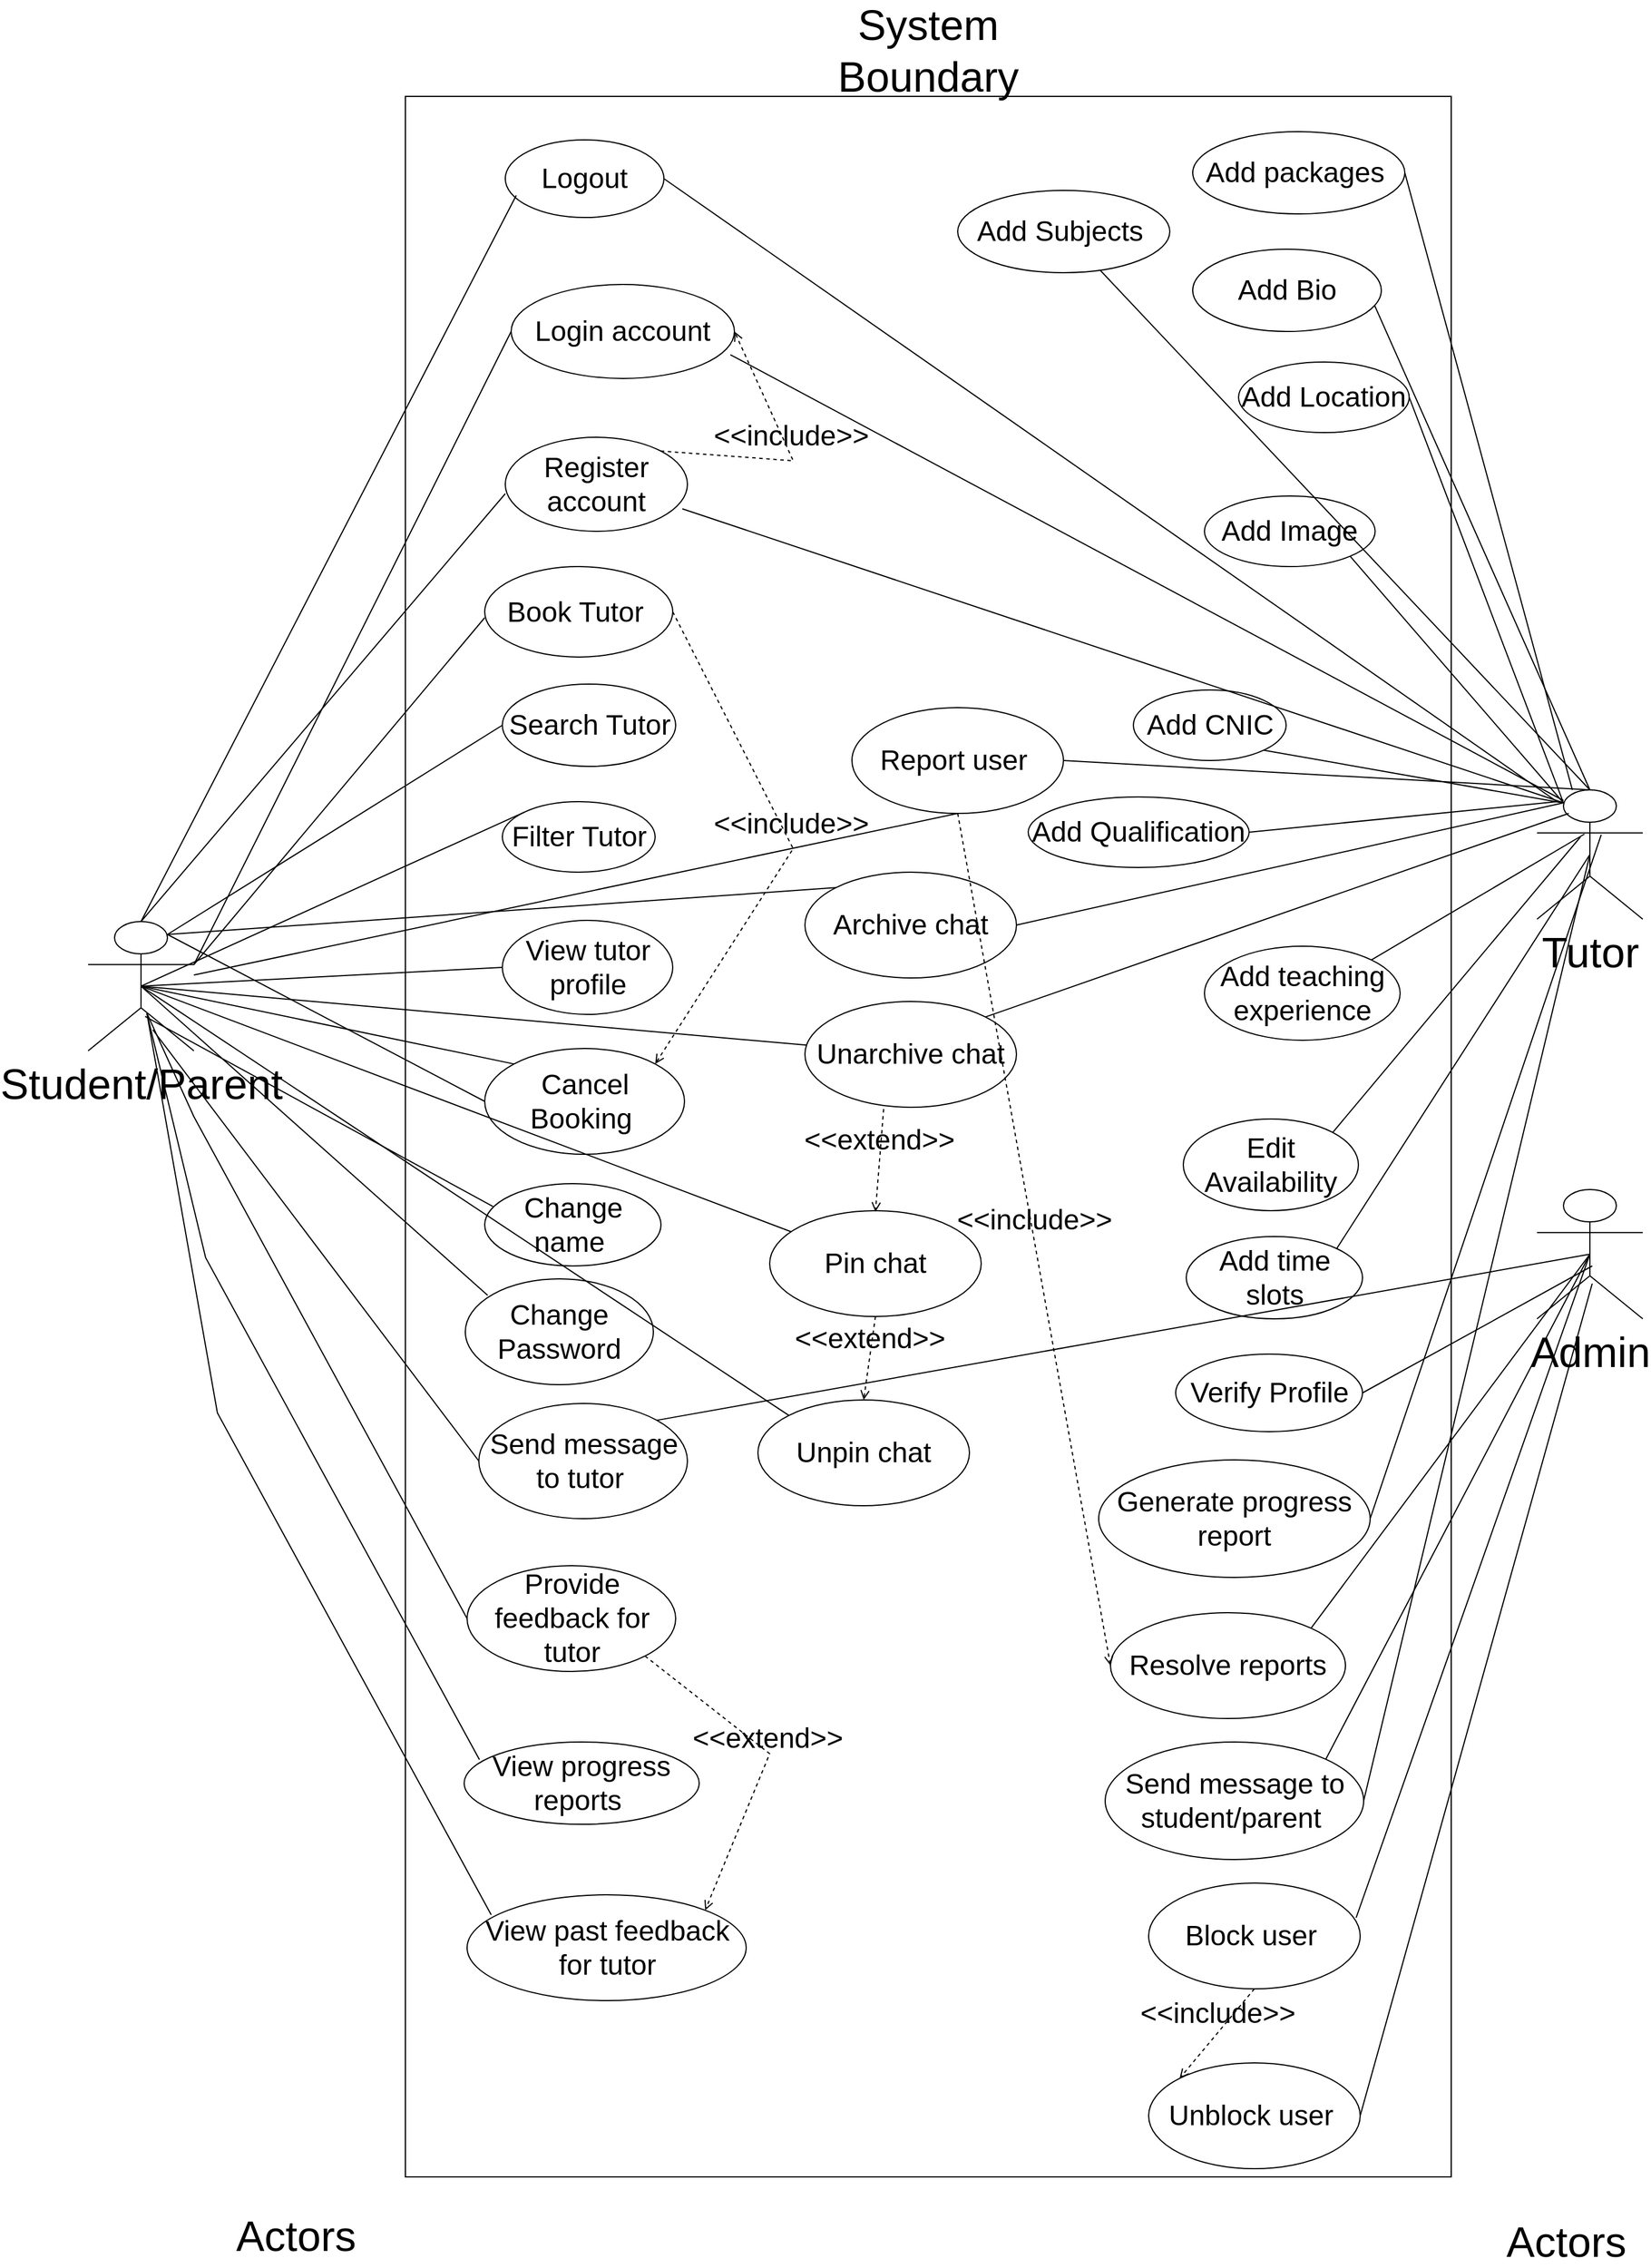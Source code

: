 <mxfile version="26.2.14">
  <diagram name="Page-1" id="pBdAeNdlv3EFSrPU6VSE">
    <mxGraphModel grid="1" page="1" gridSize="10" guides="1" tooltips="1" connect="1" arrows="1" fold="1" pageScale="1" pageWidth="827" pageHeight="1169" math="0" shadow="0">
      <root>
        <mxCell id="0" />
        <mxCell id="1" parent="0" />
        <mxCell id="Iel69sSdWUFtCfobF7gG-1" value="" style="rounded=0;whiteSpace=wrap;html=1;" vertex="1" parent="1">
          <mxGeometry x="420" y="-240" width="890" height="1770" as="geometry" />
        </mxCell>
        <mxCell id="Iel69sSdWUFtCfobF7gG-2" value="&lt;font style=&quot;font-size: 36px;&quot;&gt;Student/Parent&lt;/font&gt;" style="shape=umlActor;verticalLabelPosition=bottom;verticalAlign=top;html=1;outlineConnect=0;" vertex="1" parent="1">
          <mxGeometry x="150" y="462" width="90" height="110" as="geometry" />
        </mxCell>
        <mxCell id="Iel69sSdWUFtCfobF7gG-8" value="&lt;font style=&quot;font-size: 24px;&quot;&gt;Register account&lt;/font&gt;" style="ellipse;whiteSpace=wrap;html=1;" vertex="1" parent="1">
          <mxGeometry x="505" y="50" width="155" height="80" as="geometry" />
        </mxCell>
        <mxCell id="Iel69sSdWUFtCfobF7gG-12" value="&lt;font style=&quot;font-size: 24px;&quot;&gt;Login account&lt;/font&gt;" style="ellipse;whiteSpace=wrap;html=1;" vertex="1" parent="1">
          <mxGeometry x="510" y="-80" width="190" height="80" as="geometry" />
        </mxCell>
        <mxCell id="Iel69sSdWUFtCfobF7gG-21" value="&lt;font style=&quot;font-size: 24px;&quot;&gt;Add CNIC&lt;/font&gt;" style="ellipse;whiteSpace=wrap;html=1;" vertex="1" parent="1">
          <mxGeometry x="1039.5" y="265" width="130" height="60" as="geometry" />
        </mxCell>
        <mxCell id="Iel69sSdWUFtCfobF7gG-23" value="&lt;font style=&quot;font-size: 24px;&quot;&gt;Verify Profile&lt;/font&gt;" style="ellipse;whiteSpace=wrap;html=1;" vertex="1" parent="1">
          <mxGeometry x="1075.5" y="830" width="159" height="66" as="geometry" />
        </mxCell>
        <mxCell id="Iel69sSdWUFtCfobF7gG-54" style="edgeStyle=orthogonalEdgeStyle;rounded=0;orthogonalLoop=1;jettySize=auto;html=1;exitX=0.5;exitY=1;exitDx=0;exitDy=0;" edge="1" parent="1" source="Iel69sSdWUFtCfobF7gG-23" target="Iel69sSdWUFtCfobF7gG-23">
          <mxGeometry relative="1" as="geometry" />
        </mxCell>
        <mxCell id="Iel69sSdWUFtCfobF7gG-60" value="&lt;font style=&quot;font-size: 36px;&quot;&gt;System Boundary&lt;/font&gt;" style="text;html=1;align=center;verticalAlign=middle;whiteSpace=wrap;rounded=0;" vertex="1" parent="1">
          <mxGeometry x="835" y="-294" width="60" height="30" as="geometry" />
        </mxCell>
        <mxCell id="Iel69sSdWUFtCfobF7gG-61" value="&lt;font style=&quot;font-size: 36px;&quot;&gt;Actors&amp;nbsp;&lt;/font&gt;" style="text;html=1;align=center;verticalAlign=middle;whiteSpace=wrap;rounded=0;" vertex="1" parent="1">
          <mxGeometry x="302" y="1565" width="60" height="30" as="geometry" />
        </mxCell>
        <mxCell id="Iel69sSdWUFtCfobF7gG-62" value="&lt;font style=&quot;font-size: 36px;&quot;&gt;Actors&amp;nbsp;&lt;/font&gt;" style="text;html=1;align=center;verticalAlign=middle;whiteSpace=wrap;rounded=0;" vertex="1" parent="1">
          <mxGeometry x="1383" y="1570" width="60" height="30" as="geometry" />
        </mxCell>
        <mxCell id="fUnqBwJ3Z1L05RPoQU2X-1" value="&lt;font style=&quot;font-size: 36px;&quot;&gt;Tutor&lt;/font&gt;" style="shape=umlActor;verticalLabelPosition=bottom;verticalAlign=top;html=1;outlineConnect=0;" vertex="1" parent="1">
          <mxGeometry x="1383" y="350" width="90" height="110" as="geometry" />
        </mxCell>
        <mxCell id="fUnqBwJ3Z1L05RPoQU2X-3" value="&lt;font style=&quot;font-size: 36px;&quot;&gt;Admin&lt;/font&gt;" style="shape=umlActor;verticalLabelPosition=bottom;verticalAlign=top;html=1;outlineConnect=0;" vertex="1" parent="1">
          <mxGeometry x="1383" y="690" width="90" height="110" as="geometry" />
        </mxCell>
        <mxCell id="fUnqBwJ3Z1L05RPoQU2X-4" value="&lt;font style=&quot;font-size: 24px;&quot;&gt;Add Bio&lt;/font&gt;" style="ellipse;whiteSpace=wrap;html=1;" vertex="1" parent="1">
          <mxGeometry x="1090" y="-110" width="160.5" height="70" as="geometry" />
        </mxCell>
        <mxCell id="fUnqBwJ3Z1L05RPoQU2X-5" value="&lt;font style=&quot;font-size: 24px;&quot;&gt;Add Location&lt;/font&gt;" style="ellipse;whiteSpace=wrap;html=1;" vertex="1" parent="1">
          <mxGeometry x="1129" y="-14" width="145.25" height="60" as="geometry" />
        </mxCell>
        <mxCell id="fUnqBwJ3Z1L05RPoQU2X-6" value="&lt;font style=&quot;font-size: 24px;&quot;&gt;Add Image&lt;/font&gt;" style="ellipse;whiteSpace=wrap;html=1;" vertex="1" parent="1">
          <mxGeometry x="1100" y="100" width="145.25" height="60" as="geometry" />
        </mxCell>
        <mxCell id="fUnqBwJ3Z1L05RPoQU2X-7" value="&lt;font style=&quot;font-size: 24px;&quot;&gt;Add Qualification&lt;/font&gt;" style="ellipse;whiteSpace=wrap;html=1;" vertex="1" parent="1">
          <mxGeometry x="950" y="356" width="188" height="60" as="geometry" />
        </mxCell>
        <mxCell id="fUnqBwJ3Z1L05RPoQU2X-8" value="&lt;font style=&quot;font-size: 24px;&quot;&gt;Add teaching experience&lt;/font&gt;" style="ellipse;whiteSpace=wrap;html=1;" vertex="1" parent="1">
          <mxGeometry x="1100" y="483" width="166.5" height="80" as="geometry" />
        </mxCell>
        <mxCell id="fUnqBwJ3Z1L05RPoQU2X-9" value="&lt;font style=&quot;font-size: 24px;&quot;&gt;Change name&amp;nbsp;&lt;/font&gt;" style="ellipse;whiteSpace=wrap;html=1;" vertex="1" parent="1">
          <mxGeometry x="487.5" y="685" width="150" height="70" as="geometry" />
        </mxCell>
        <mxCell id="fUnqBwJ3Z1L05RPoQU2X-10" value="&lt;font style=&quot;font-size: 24px;&quot;&gt;Change Password&lt;/font&gt;" style="ellipse;whiteSpace=wrap;html=1;" vertex="1" parent="1">
          <mxGeometry x="471" y="766" width="160" height="90" as="geometry" />
        </mxCell>
        <mxCell id="fUnqBwJ3Z1L05RPoQU2X-12" value="&lt;font style=&quot;font-size: 24px;&quot;&gt;Search Tutor&lt;/font&gt;" style="ellipse;whiteSpace=wrap;html=1;" vertex="1" parent="1">
          <mxGeometry x="502.5" y="260" width="147.5" height="70" as="geometry" />
        </mxCell>
        <mxCell id="fUnqBwJ3Z1L05RPoQU2X-13" value="&lt;font style=&quot;font-size: 24px;&quot;&gt;Filter Tutor&lt;/font&gt;" style="ellipse;whiteSpace=wrap;html=1;" vertex="1" parent="1">
          <mxGeometry x="502.5" y="360" width="130" height="60" as="geometry" />
        </mxCell>
        <mxCell id="fUnqBwJ3Z1L05RPoQU2X-14" value="&lt;font style=&quot;font-size: 24px;&quot;&gt;View tutor profile&lt;/font&gt;" style="ellipse;whiteSpace=wrap;html=1;" vertex="1" parent="1">
          <mxGeometry x="502.5" y="461" width="145" height="80" as="geometry" />
        </mxCell>
        <mxCell id="fUnqBwJ3Z1L05RPoQU2X-15" value="&lt;font style=&quot;font-size: 24px;&quot;&gt;Book Tutor&amp;nbsp;&lt;/font&gt;" style="ellipse;whiteSpace=wrap;html=1;" vertex="1" parent="1">
          <mxGeometry x="487.5" y="160" width="160" height="77" as="geometry" />
        </mxCell>
        <mxCell id="fUnqBwJ3Z1L05RPoQU2X-16" value="&lt;font style=&quot;font-size: 24px;&quot;&gt;Cancel Booking&amp;nbsp;&lt;/font&gt;" style="ellipse;whiteSpace=wrap;html=1;" vertex="1" parent="1">
          <mxGeometry x="487.5" y="570" width="170" height="90" as="geometry" />
        </mxCell>
        <mxCell id="fUnqBwJ3Z1L05RPoQU2X-18" value="&lt;font style=&quot;font-size: 24px;&quot;&gt;Edit Availability&lt;/font&gt;" style="ellipse;whiteSpace=wrap;html=1;" vertex="1" parent="1">
          <mxGeometry x="1082" y="630" width="149" height="78" as="geometry" />
        </mxCell>
        <mxCell id="fUnqBwJ3Z1L05RPoQU2X-19" value="&lt;font style=&quot;font-size: 24px;&quot;&gt;Add time slots&lt;/font&gt;" style="ellipse;whiteSpace=wrap;html=1;" vertex="1" parent="1">
          <mxGeometry x="1084.5" y="730" width="150" height="70" as="geometry" />
        </mxCell>
        <mxCell id="fUnqBwJ3Z1L05RPoQU2X-21" value="&lt;font style=&quot;font-size: 24px;&quot;&gt;Send message to tutor&amp;nbsp;&lt;/font&gt;" style="ellipse;whiteSpace=wrap;html=1;" vertex="1" parent="1">
          <mxGeometry x="482.5" y="872" width="177.5" height="98" as="geometry" />
        </mxCell>
        <mxCell id="fUnqBwJ3Z1L05RPoQU2X-22" value="&lt;font style=&quot;font-size: 24px;&quot;&gt;Send message to student/parent&amp;nbsp;&lt;/font&gt;" style="ellipse;whiteSpace=wrap;html=1;" vertex="1" parent="1">
          <mxGeometry x="1015.5" y="1160" width="220" height="100" as="geometry" />
        </mxCell>
        <mxCell id="fUnqBwJ3Z1L05RPoQU2X-23" value="&lt;font style=&quot;font-size: 24px;&quot;&gt;View progress reports&amp;nbsp;&lt;/font&gt;" style="ellipse;whiteSpace=wrap;html=1;" vertex="1" parent="1">
          <mxGeometry x="470" y="1160" width="200" height="70" as="geometry" />
        </mxCell>
        <mxCell id="fUnqBwJ3Z1L05RPoQU2X-24" value="&lt;font style=&quot;font-size: 24px;&quot;&gt;View past feedback for tutor&lt;/font&gt;" style="ellipse;whiteSpace=wrap;html=1;" vertex="1" parent="1">
          <mxGeometry x="472.5" y="1290" width="237.5" height="90" as="geometry" />
        </mxCell>
        <mxCell id="fUnqBwJ3Z1L05RPoQU2X-25" value="&lt;font style=&quot;font-size: 24px;&quot;&gt;Provide feedback for tutor&lt;/font&gt;" style="ellipse;whiteSpace=wrap;html=1;" vertex="1" parent="1">
          <mxGeometry x="472.5" y="1010" width="177.5" height="90" as="geometry" />
        </mxCell>
        <mxCell id="fUnqBwJ3Z1L05RPoQU2X-26" value="&lt;font style=&quot;font-size: 24px;&quot;&gt;Generate progress report&lt;/font&gt;" style="ellipse;whiteSpace=wrap;html=1;" vertex="1" parent="1">
          <mxGeometry x="1010" y="920" width="231" height="100" as="geometry" />
        </mxCell>
        <mxCell id="fUnqBwJ3Z1L05RPoQU2X-27" value="&lt;font style=&quot;font-size: 24px;&quot;&gt;Resolve reports&lt;/font&gt;" style="ellipse;whiteSpace=wrap;html=1;" vertex="1" parent="1">
          <mxGeometry x="1020" y="1050" width="200" height="90" as="geometry" />
        </mxCell>
        <mxCell id="fUnqBwJ3Z1L05RPoQU2X-47" value="" style="endArrow=none;html=1;rounded=0;exitX=1;exitY=0.333;exitDx=0;exitDy=0;exitPerimeter=0;entryX=0;entryY=0.5;entryDx=0;entryDy=0;" edge="1" parent="1" source="Iel69sSdWUFtCfobF7gG-2" target="Iel69sSdWUFtCfobF7gG-12">
          <mxGeometry width="50" height="50" relative="1" as="geometry">
            <mxPoint x="830" y="420" as="sourcePoint" />
            <mxPoint x="880" y="370" as="targetPoint" />
          </mxGeometry>
        </mxCell>
        <mxCell id="fUnqBwJ3Z1L05RPoQU2X-48" value="" style="endArrow=none;html=1;rounded=0;entryX=0;entryY=0.5;entryDx=0;entryDy=0;exitX=0.5;exitY=0;exitDx=0;exitDy=0;exitPerimeter=0;" edge="1" parent="1" source="Iel69sSdWUFtCfobF7gG-2">
          <mxGeometry width="50" height="50" relative="1" as="geometry">
            <mxPoint x="280" y="258" as="sourcePoint" />
            <mxPoint x="505" y="98" as="targetPoint" />
          </mxGeometry>
        </mxCell>
        <mxCell id="fUnqBwJ3Z1L05RPoQU2X-49" value="" style="endArrow=none;html=1;rounded=0;entryX=0;entryY=0.5;entryDx=0;entryDy=0;exitX=1;exitY=0.333;exitDx=0;exitDy=0;exitPerimeter=0;" edge="1" parent="1" source="Iel69sSdWUFtCfobF7gG-2">
          <mxGeometry width="50" height="50" relative="1" as="geometry">
            <mxPoint x="285" y="255" as="sourcePoint" />
            <mxPoint x="487.5" y="203.5" as="targetPoint" />
          </mxGeometry>
        </mxCell>
        <mxCell id="fUnqBwJ3Z1L05RPoQU2X-50" value="" style="endArrow=none;html=1;rounded=0;entryX=0;entryY=0.5;entryDx=0;entryDy=0;exitX=0.75;exitY=0.1;exitDx=0;exitDy=0;exitPerimeter=0;" edge="1" parent="1" source="Iel69sSdWUFtCfobF7gG-2" target="fUnqBwJ3Z1L05RPoQU2X-12">
          <mxGeometry width="50" height="50" relative="1" as="geometry">
            <mxPoint x="280" y="260" as="sourcePoint" />
            <mxPoint x="492.5" y="249.25" as="targetPoint" />
          </mxGeometry>
        </mxCell>
        <mxCell id="fUnqBwJ3Z1L05RPoQU2X-51" value="" style="endArrow=none;html=1;rounded=0;entryX=0;entryY=0;entryDx=0;entryDy=0;exitX=0.5;exitY=0.5;exitDx=0;exitDy=0;exitPerimeter=0;" edge="1" parent="1" source="Iel69sSdWUFtCfobF7gG-2" target="fUnqBwJ3Z1L05RPoQU2X-13">
          <mxGeometry width="50" height="50" relative="1" as="geometry">
            <mxPoint x="290" y="270" as="sourcePoint" />
            <mxPoint x="513" y="310" as="targetPoint" />
          </mxGeometry>
        </mxCell>
        <mxCell id="fUnqBwJ3Z1L05RPoQU2X-53" value="" style="endArrow=none;html=1;rounded=0;entryX=0;entryY=0.5;entryDx=0;entryDy=0;exitX=0.5;exitY=0.5;exitDx=0;exitDy=0;exitPerimeter=0;" edge="1" parent="1" source="Iel69sSdWUFtCfobF7gG-2" target="fUnqBwJ3Z1L05RPoQU2X-14">
          <mxGeometry width="50" height="50" relative="1" as="geometry">
            <mxPoint x="238.04" y="283.96" as="sourcePoint" />
            <mxPoint x="505" y="384" as="targetPoint" />
          </mxGeometry>
        </mxCell>
        <mxCell id="fUnqBwJ3Z1L05RPoQU2X-54" value="" style="endArrow=none;html=1;rounded=0;entryX=0;entryY=0;entryDx=0;entryDy=0;exitX=0.5;exitY=0.5;exitDx=0;exitDy=0;exitPerimeter=0;" edge="1" parent="1" source="Iel69sSdWUFtCfobF7gG-2" target="fUnqBwJ3Z1L05RPoQU2X-16">
          <mxGeometry width="50" height="50" relative="1" as="geometry">
            <mxPoint x="248.04" y="327.96" as="sourcePoint" />
            <mxPoint x="513" y="533" as="targetPoint" />
          </mxGeometry>
        </mxCell>
        <mxCell id="fUnqBwJ3Z1L05RPoQU2X-55" value="" style="endArrow=none;html=1;rounded=0;entryX=0;entryY=0.5;entryDx=0;entryDy=0;exitX=0.75;exitY=0.1;exitDx=0;exitDy=0;exitPerimeter=0;" edge="1" parent="1" source="Iel69sSdWUFtCfobF7gG-2" target="fUnqBwJ3Z1L05RPoQU2X-16">
          <mxGeometry width="50" height="50" relative="1" as="geometry">
            <mxPoint x="237" y="350" as="sourcePoint" />
            <mxPoint x="469" y="603" as="targetPoint" />
          </mxGeometry>
        </mxCell>
        <mxCell id="fUnqBwJ3Z1L05RPoQU2X-56" value="" style="endArrow=none;html=1;rounded=0;entryX=0.047;entryY=0.278;entryDx=0;entryDy=0;exitX=0.539;exitY=0.734;exitDx=0;exitDy=0;exitPerimeter=0;entryPerimeter=0;" edge="1" parent="1" source="Iel69sSdWUFtCfobF7gG-2" target="fUnqBwJ3Z1L05RPoQU2X-9">
          <mxGeometry width="50" height="50" relative="1" as="geometry">
            <mxPoint x="290" y="379" as="sourcePoint" />
            <mxPoint x="498" y="664" as="targetPoint" />
          </mxGeometry>
        </mxCell>
        <mxCell id="fUnqBwJ3Z1L05RPoQU2X-57" value="" style="endArrow=none;html=1;rounded=0;exitX=0.5;exitY=0.5;exitDx=0;exitDy=0;exitPerimeter=0;" edge="1" parent="1" source="Iel69sSdWUFtCfobF7gG-2">
          <mxGeometry width="50" height="50" relative="1" as="geometry">
            <mxPoint x="184" y="333" as="sourcePoint" />
            <mxPoint x="490" y="780" as="targetPoint" />
          </mxGeometry>
        </mxCell>
        <mxCell id="fUnqBwJ3Z1L05RPoQU2X-61" value="&lt;font style=&quot;font-size: 24px;&quot;&gt;Logout&lt;/font&gt;" style="ellipse;whiteSpace=wrap;html=1;" vertex="1" parent="1">
          <mxGeometry x="505" y="-203" width="135" height="66" as="geometry" />
        </mxCell>
        <mxCell id="fUnqBwJ3Z1L05RPoQU2X-62" value="" style="endArrow=none;html=1;rounded=0;entryX=0.069;entryY=0.716;entryDx=0;entryDy=0;exitX=0.5;exitY=0;exitDx=0;exitDy=0;exitPerimeter=0;entryPerimeter=0;" edge="1" parent="1" source="Iel69sSdWUFtCfobF7gG-2" target="fUnqBwJ3Z1L05RPoQU2X-61">
          <mxGeometry width="50" height="50" relative="1" as="geometry">
            <mxPoint x="204" y="397" as="sourcePoint" />
            <mxPoint x="514" y="33" as="targetPoint" />
          </mxGeometry>
        </mxCell>
        <mxCell id="fUnqBwJ3Z1L05RPoQU2X-66" value="" style="endArrow=none;html=1;rounded=0;exitX=0.5;exitY=0;exitDx=0;exitDy=0;exitPerimeter=0;entryX=0.965;entryY=0.686;entryDx=0;entryDy=0;entryPerimeter=0;" edge="1" parent="1" source="fUnqBwJ3Z1L05RPoQU2X-1" target="fUnqBwJ3Z1L05RPoQU2X-4">
          <mxGeometry width="50" height="50" relative="1" as="geometry">
            <mxPoint x="960" y="360" as="sourcePoint" />
            <mxPoint x="1010" y="310" as="targetPoint" />
          </mxGeometry>
        </mxCell>
        <mxCell id="fUnqBwJ3Z1L05RPoQU2X-67" value="" style="endArrow=none;html=1;rounded=0;entryX=1;entryY=0.5;entryDx=0;entryDy=0;exitX=0.25;exitY=0.1;exitDx=0;exitDy=0;exitPerimeter=0;" edge="1" parent="1" source="fUnqBwJ3Z1L05RPoQU2X-1" target="fUnqBwJ3Z1L05RPoQU2X-5">
          <mxGeometry width="50" height="50" relative="1" as="geometry">
            <mxPoint x="1438" y="463" as="sourcePoint" />
            <mxPoint x="1236" y="111" as="targetPoint" />
            <Array as="points" />
          </mxGeometry>
        </mxCell>
        <mxCell id="fUnqBwJ3Z1L05RPoQU2X-68" value="" style="endArrow=none;html=1;rounded=0;entryX=1;entryY=1;entryDx=0;entryDy=0;exitX=0.25;exitY=0.1;exitDx=0;exitDy=0;exitPerimeter=0;" edge="1" parent="1" source="fUnqBwJ3Z1L05RPoQU2X-1" target="fUnqBwJ3Z1L05RPoQU2X-6">
          <mxGeometry width="50" height="50" relative="1" as="geometry">
            <mxPoint x="1399" y="390" as="sourcePoint" />
            <mxPoint x="1218" y="119" as="targetPoint" />
            <Array as="points" />
          </mxGeometry>
        </mxCell>
        <mxCell id="fUnqBwJ3Z1L05RPoQU2X-69" value="" style="endArrow=none;html=1;rounded=0;entryX=1;entryY=1;entryDx=0;entryDy=0;exitX=0.25;exitY=0.1;exitDx=0;exitDy=0;exitPerimeter=0;" edge="1" parent="1" target="Iel69sSdWUFtCfobF7gG-21">
          <mxGeometry width="50" height="50" relative="1" as="geometry">
            <mxPoint x="1404.5" y="361" as="sourcePoint" />
            <mxPoint x="1201.104" y="312.623" as="targetPoint" />
            <Array as="points" />
          </mxGeometry>
        </mxCell>
        <mxCell id="fUnqBwJ3Z1L05RPoQU2X-70" value="" style="endArrow=none;html=1;rounded=0;entryX=1;entryY=0.5;entryDx=0;entryDy=0;" edge="1" parent="1" target="fUnqBwJ3Z1L05RPoQU2X-7">
          <mxGeometry width="50" height="50" relative="1" as="geometry">
            <mxPoint x="1400" y="360" as="sourcePoint" />
            <mxPoint x="1212" y="323" as="targetPoint" />
            <Array as="points" />
          </mxGeometry>
        </mxCell>
        <mxCell id="fUnqBwJ3Z1L05RPoQU2X-72" value="" style="endArrow=none;html=1;rounded=0;entryX=1;entryY=0;entryDx=0;entryDy=0;exitX=0.448;exitY=0.342;exitDx=0;exitDy=0;exitPerimeter=0;" edge="1" parent="1" source="fUnqBwJ3Z1L05RPoQU2X-1" target="fUnqBwJ3Z1L05RPoQU2X-8">
          <mxGeometry width="50" height="50" relative="1" as="geometry">
            <mxPoint x="1420" y="380" as="sourcePoint" />
            <mxPoint x="1230" y="429" as="targetPoint" />
            <Array as="points" />
          </mxGeometry>
        </mxCell>
        <mxCell id="fUnqBwJ3Z1L05RPoQU2X-73" value="" style="endArrow=none;html=1;rounded=0;entryX=1;entryY=0;entryDx=0;entryDy=0;" edge="1" parent="1" target="fUnqBwJ3Z1L05RPoQU2X-18">
          <mxGeometry width="50" height="50" relative="1" as="geometry">
            <mxPoint x="1420" y="390" as="sourcePoint" />
            <mxPoint x="1220" y="512" as="targetPoint" />
            <Array as="points" />
          </mxGeometry>
        </mxCell>
        <mxCell id="fUnqBwJ3Z1L05RPoQU2X-78" value="" style="endArrow=none;html=1;rounded=0;entryX=0;entryY=0.5;entryDx=0;entryDy=0;" edge="1" parent="1" target="fUnqBwJ3Z1L05RPoQU2X-25">
          <mxGeometry width="50" height="50" relative="1" as="geometry">
            <mxPoint x="240" y="628" as="sourcePoint" />
            <mxPoint x="516" y="955" as="targetPoint" />
            <Array as="points">
              <mxPoint x="200" y="540" />
              <mxPoint x="240" y="628" />
            </Array>
          </mxGeometry>
        </mxCell>
        <mxCell id="fUnqBwJ3Z1L05RPoQU2X-79" value="" style="endArrow=none;html=1;rounded=0;entryX=0;entryY=0.5;entryDx=0;entryDy=0;" edge="1" parent="1">
          <mxGeometry width="50" height="50" relative="1" as="geometry">
            <mxPoint x="250" y="748" as="sourcePoint" />
            <mxPoint x="483" y="1175" as="targetPoint" />
            <Array as="points">
              <mxPoint x="200" y="540" />
              <mxPoint x="250" y="748" />
            </Array>
          </mxGeometry>
        </mxCell>
        <mxCell id="fUnqBwJ3Z1L05RPoQU2X-80" value="" style="endArrow=none;html=1;rounded=0;entryX=0;entryY=0.5;entryDx=0;entryDy=0;" edge="1" parent="1">
          <mxGeometry width="50" height="50" relative="1" as="geometry">
            <mxPoint x="260" y="880" as="sourcePoint" />
            <mxPoint x="493" y="1307" as="targetPoint" />
            <Array as="points">
              <mxPoint x="200" y="540" />
              <mxPoint x="260" y="880" />
            </Array>
          </mxGeometry>
        </mxCell>
        <mxCell id="fUnqBwJ3Z1L05RPoQU2X-81" value="" style="endArrow=none;html=1;rounded=0;entryX=0;entryY=0.5;entryDx=0;entryDy=0;exitX=0.5;exitY=0.5;exitDx=0;exitDy=0;exitPerimeter=0;" edge="1" parent="1" target="fUnqBwJ3Z1L05RPoQU2X-21">
          <mxGeometry width="50" height="50" relative="1" as="geometry">
            <mxPoint x="205" y="554" as="sourcePoint" />
            <mxPoint x="519.6" y="831.81" as="targetPoint" />
          </mxGeometry>
        </mxCell>
        <mxCell id="fUnqBwJ3Z1L05RPoQU2X-83" value="" style="endArrow=none;html=1;rounded=0;entryX=1;entryY=0;entryDx=0;entryDy=0;exitX=0.5;exitY=0.5;exitDx=0;exitDy=0;exitPerimeter=0;" edge="1" parent="1" source="fUnqBwJ3Z1L05RPoQU2X-1" target="fUnqBwJ3Z1L05RPoQU2X-19">
          <mxGeometry width="50" height="50" relative="1" as="geometry">
            <mxPoint x="1430" y="400" as="sourcePoint" />
            <mxPoint x="1223" y="621" as="targetPoint" />
            <Array as="points" />
          </mxGeometry>
        </mxCell>
        <mxCell id="fUnqBwJ3Z1L05RPoQU2X-85" value="" style="endArrow=none;html=1;rounded=0;entryX=1;entryY=0.5;entryDx=0;entryDy=0;" edge="1" parent="1" target="Iel69sSdWUFtCfobF7gG-23">
          <mxGeometry width="50" height="50" relative="1" as="geometry">
            <mxPoint x="1430" y="755" as="sourcePoint" />
            <mxPoint x="1233" y="760" as="targetPoint" />
            <Array as="points" />
          </mxGeometry>
        </mxCell>
        <mxCell id="fUnqBwJ3Z1L05RPoQU2X-86" value="" style="endArrow=none;html=1;rounded=0;entryX=0.972;entryY=0.761;entryDx=0;entryDy=0;exitX=0.25;exitY=0.1;exitDx=0;exitDy=0;exitPerimeter=0;entryPerimeter=0;" edge="1" parent="1" source="fUnqBwJ3Z1L05RPoQU2X-1" target="Iel69sSdWUFtCfobF7gG-8">
          <mxGeometry width="50" height="50" relative="1" as="geometry">
            <mxPoint x="1416" y="422" as="sourcePoint" />
            <mxPoint x="1216" y="230" as="targetPoint" />
            <Array as="points" />
          </mxGeometry>
        </mxCell>
        <mxCell id="fUnqBwJ3Z1L05RPoQU2X-87" value="" style="endArrow=none;html=1;rounded=0;entryX=0.982;entryY=0.747;entryDx=0;entryDy=0;exitX=0.25;exitY=0.1;exitDx=0;exitDy=0;exitPerimeter=0;entryPerimeter=0;" edge="1" parent="1" target="Iel69sSdWUFtCfobF7gG-12">
          <mxGeometry width="50" height="50" relative="1" as="geometry">
            <mxPoint x="1405.5" y="359.0" as="sourcePoint" />
            <mxPoint x="646.569" y="-13.716" as="targetPoint" />
            <Array as="points" />
          </mxGeometry>
        </mxCell>
        <mxCell id="fUnqBwJ3Z1L05RPoQU2X-88" value="" style="endArrow=none;html=1;rounded=0;entryX=1;entryY=0.5;entryDx=0;entryDy=0;" edge="1" parent="1" target="fUnqBwJ3Z1L05RPoQU2X-61">
          <mxGeometry width="50" height="50" relative="1" as="geometry">
            <mxPoint x="1400" y="360" as="sourcePoint" />
            <mxPoint x="631" y="3" as="targetPoint" />
            <Array as="points" />
          </mxGeometry>
        </mxCell>
        <mxCell id="fUnqBwJ3Z1L05RPoQU2X-96" value="&lt;font style=&quot;font-size: 24px;&quot;&gt;&amp;lt;&amp;lt;include&amp;gt;&amp;gt;&lt;/font&gt;" style="html=1;verticalAlign=bottom;labelBackgroundColor=none;endArrow=open;endFill=0;dashed=1;rounded=0;exitX=1;exitY=0.5;exitDx=0;exitDy=0;entryX=1;entryY=0;entryDx=0;entryDy=0;" edge="1" parent="1" source="fUnqBwJ3Z1L05RPoQU2X-15" target="fUnqBwJ3Z1L05RPoQU2X-16">
          <mxGeometry width="160" relative="1" as="geometry">
            <mxPoint x="740" y="390" as="sourcePoint" />
            <mxPoint x="900" y="390" as="targetPoint" />
            <Array as="points">
              <mxPoint x="750" y="400" />
            </Array>
          </mxGeometry>
        </mxCell>
        <mxCell id="8h4H5gESicJA4b5uFjsQ-4" value="&lt;font style=&quot;font-size: 24px;&quot;&gt;Add packages&amp;nbsp;&lt;/font&gt;" style="ellipse;whiteSpace=wrap;html=1;" vertex="1" parent="1">
          <mxGeometry x="1090" y="-210" width="180.5" height="70" as="geometry" />
        </mxCell>
        <mxCell id="8h4H5gESicJA4b5uFjsQ-5" value="" style="endArrow=none;html=1;rounded=0;entryX=1;entryY=0.5;entryDx=0;entryDy=0;" edge="1" parent="1" source="fUnqBwJ3Z1L05RPoQU2X-1" target="8h4H5gESicJA4b5uFjsQ-4">
          <mxGeometry width="50" height="50" relative="1" as="geometry">
            <mxPoint x="1080" y="70" as="sourcePoint" />
            <mxPoint x="1130" y="20" as="targetPoint" />
          </mxGeometry>
        </mxCell>
        <mxCell id="8h4H5gESicJA4b5uFjsQ-6" value="" style="endArrow=none;html=1;rounded=0;exitX=1;exitY=0.5;exitDx=0;exitDy=0;entryX=0.607;entryY=0.347;entryDx=0;entryDy=0;entryPerimeter=0;" edge="1" parent="1" source="fUnqBwJ3Z1L05RPoQU2X-26" target="fUnqBwJ3Z1L05RPoQU2X-1">
          <mxGeometry width="50" height="50" relative="1" as="geometry">
            <mxPoint x="880" y="690" as="sourcePoint" />
            <mxPoint x="930" y="640" as="targetPoint" />
          </mxGeometry>
        </mxCell>
        <mxCell id="8h4H5gESicJA4b5uFjsQ-7" value="&lt;font style=&quot;font-size: 24px;&quot;&gt;Archive chat&lt;/font&gt;" style="ellipse;whiteSpace=wrap;html=1;" vertex="1" parent="1">
          <mxGeometry x="760" y="420" width="180" height="90" as="geometry" />
        </mxCell>
        <mxCell id="8h4H5gESicJA4b5uFjsQ-8" value="&lt;font style=&quot;font-size: 24px;&quot;&gt;Unarchive chat&lt;/font&gt;" style="ellipse;whiteSpace=wrap;html=1;" vertex="1" parent="1">
          <mxGeometry x="760" y="530" width="180" height="90" as="geometry" />
        </mxCell>
        <mxCell id="8h4H5gESicJA4b5uFjsQ-9" value="&lt;font style=&quot;font-size: 24px;&quot;&gt;Pin chat&lt;/font&gt;" style="ellipse;whiteSpace=wrap;html=1;" vertex="1" parent="1">
          <mxGeometry x="730" y="708" width="180" height="90" as="geometry" />
        </mxCell>
        <mxCell id="8h4H5gESicJA4b5uFjsQ-10" value="&lt;font style=&quot;font-size: 24px;&quot;&gt;Unpin chat&lt;/font&gt;" style="ellipse;whiteSpace=wrap;html=1;" vertex="1" parent="1">
          <mxGeometry x="720" y="869" width="180" height="90" as="geometry" />
        </mxCell>
        <mxCell id="8h4H5gESicJA4b5uFjsQ-11" value="" style="endArrow=none;html=1;rounded=0;exitX=0.75;exitY=0.1;exitDx=0;exitDy=0;exitPerimeter=0;entryX=0;entryY=0;entryDx=0;entryDy=0;" edge="1" parent="1" source="Iel69sSdWUFtCfobF7gG-2" target="8h4H5gESicJA4b5uFjsQ-7">
          <mxGeometry width="50" height="50" relative="1" as="geometry">
            <mxPoint x="860" y="480" as="sourcePoint" />
            <mxPoint x="910" y="430" as="targetPoint" />
          </mxGeometry>
        </mxCell>
        <mxCell id="8h4H5gESicJA4b5uFjsQ-12" value="" style="endArrow=none;html=1;rounded=0;exitX=0.5;exitY=0.5;exitDx=0;exitDy=0;exitPerimeter=0;" edge="1" parent="1" source="Iel69sSdWUFtCfobF7gG-2" target="8h4H5gESicJA4b5uFjsQ-8">
          <mxGeometry width="50" height="50" relative="1" as="geometry">
            <mxPoint x="860" y="480" as="sourcePoint" />
            <mxPoint x="910" y="430" as="targetPoint" />
          </mxGeometry>
        </mxCell>
        <mxCell id="8h4H5gESicJA4b5uFjsQ-16" value="" style="endArrow=none;html=1;rounded=0;exitX=0.5;exitY=0.5;exitDx=0;exitDy=0;exitPerimeter=0;" edge="1" parent="1" source="Iel69sSdWUFtCfobF7gG-2" target="8h4H5gESicJA4b5uFjsQ-9">
          <mxGeometry width="50" height="50" relative="1" as="geometry">
            <mxPoint x="860" y="660" as="sourcePoint" />
            <mxPoint x="910" y="610" as="targetPoint" />
          </mxGeometry>
        </mxCell>
        <mxCell id="8h4H5gESicJA4b5uFjsQ-17" value="" style="endArrow=none;html=1;rounded=0;entryX=0;entryY=0;entryDx=0;entryDy=0;exitX=0.5;exitY=0.5;exitDx=0;exitDy=0;exitPerimeter=0;" edge="1" parent="1" source="Iel69sSdWUFtCfobF7gG-2" target="8h4H5gESicJA4b5uFjsQ-10">
          <mxGeometry width="50" height="50" relative="1" as="geometry">
            <mxPoint x="890" y="760" as="sourcePoint" />
            <mxPoint x="940" y="710" as="targetPoint" />
          </mxGeometry>
        </mxCell>
        <mxCell id="8h4H5gESicJA4b5uFjsQ-20" value="" style="endArrow=none;html=1;rounded=0;entryX=0.25;entryY=0.1;entryDx=0;entryDy=0;entryPerimeter=0;exitX=1;exitY=0.5;exitDx=0;exitDy=0;" edge="1" parent="1" source="8h4H5gESicJA4b5uFjsQ-7" target="fUnqBwJ3Z1L05RPoQU2X-1">
          <mxGeometry width="50" height="50" relative="1" as="geometry">
            <mxPoint x="890" y="760" as="sourcePoint" />
            <mxPoint x="940" y="710" as="targetPoint" />
          </mxGeometry>
        </mxCell>
        <mxCell id="8h4H5gESicJA4b5uFjsQ-21" value="" style="endArrow=none;html=1;rounded=0;exitX=1;exitY=0;exitDx=0;exitDy=0;" edge="1" parent="1" source="8h4H5gESicJA4b5uFjsQ-8">
          <mxGeometry width="50" height="50" relative="1" as="geometry">
            <mxPoint x="920" y="549" as="sourcePoint" />
            <mxPoint x="1410" y="370" as="targetPoint" />
          </mxGeometry>
        </mxCell>
        <mxCell id="8h4H5gESicJA4b5uFjsQ-22" value="" style="endArrow=none;html=1;rounded=0;entryX=0.5;entryY=0.5;entryDx=0;entryDy=0;entryPerimeter=0;exitX=1;exitY=0;exitDx=0;exitDy=0;" edge="1" parent="1" source="fUnqBwJ3Z1L05RPoQU2X-21" target="fUnqBwJ3Z1L05RPoQU2X-3">
          <mxGeometry width="50" height="50" relative="1" as="geometry">
            <mxPoint x="860" y="810" as="sourcePoint" />
            <mxPoint x="910" y="760" as="targetPoint" />
          </mxGeometry>
        </mxCell>
        <mxCell id="8h4H5gESicJA4b5uFjsQ-23" value="" style="endArrow=none;html=1;rounded=0;entryX=0.5;entryY=0.5;entryDx=0;entryDy=0;entryPerimeter=0;exitX=1;exitY=0;exitDx=0;exitDy=0;" edge="1" parent="1" source="fUnqBwJ3Z1L05RPoQU2X-22" target="fUnqBwJ3Z1L05RPoQU2X-3">
          <mxGeometry width="50" height="50" relative="1" as="geometry">
            <mxPoint x="860" y="990" as="sourcePoint" />
            <mxPoint x="910" y="940" as="targetPoint" />
          </mxGeometry>
        </mxCell>
        <mxCell id="8h4H5gESicJA4b5uFjsQ-24" value="&lt;font style=&quot;font-size: 24px;&quot;&gt;Block user&amp;nbsp;&lt;/font&gt;" style="ellipse;whiteSpace=wrap;html=1;" vertex="1" parent="1">
          <mxGeometry x="1052.5" y="1280" width="180" height="90" as="geometry" />
        </mxCell>
        <mxCell id="8h4H5gESicJA4b5uFjsQ-25" value="&lt;font style=&quot;font-size: 24px;&quot;&gt;Unblock user&amp;nbsp;&lt;/font&gt;" style="ellipse;whiteSpace=wrap;html=1;" vertex="1" parent="1">
          <mxGeometry x="1052.5" y="1433" width="180" height="90" as="geometry" />
        </mxCell>
        <mxCell id="8h4H5gESicJA4b5uFjsQ-26" value="" style="endArrow=none;html=1;rounded=0;exitX=0.981;exitY=0.328;exitDx=0;exitDy=0;entryX=0.5;entryY=0.5;entryDx=0;entryDy=0;entryPerimeter=0;exitPerimeter=0;" edge="1" parent="1" source="8h4H5gESicJA4b5uFjsQ-24" target="fUnqBwJ3Z1L05RPoQU2X-3">
          <mxGeometry width="50" height="50" relative="1" as="geometry">
            <mxPoint x="1248.14" y="1293.18" as="sourcePoint" />
            <mxPoint x="1435.145" y="800" as="targetPoint" />
          </mxGeometry>
        </mxCell>
        <mxCell id="8h4H5gESicJA4b5uFjsQ-31" value="" style="endArrow=none;html=1;rounded=0;entryX=0.5;entryY=0.5;entryDx=0;entryDy=0;entryPerimeter=0;exitX=1;exitY=0;exitDx=0;exitDy=0;" edge="1" parent="1" source="fUnqBwJ3Z1L05RPoQU2X-27" target="fUnqBwJ3Z1L05RPoQU2X-3">
          <mxGeometry width="50" height="50" relative="1" as="geometry">
            <mxPoint x="910" y="1000" as="sourcePoint" />
            <mxPoint x="960" y="950" as="targetPoint" />
          </mxGeometry>
        </mxCell>
        <mxCell id="8h4H5gESicJA4b5uFjsQ-32" value="" style="endArrow=none;html=1;rounded=0;exitX=1;exitY=0.5;exitDx=0;exitDy=0;entryX=0.522;entryY=0.727;entryDx=0;entryDy=0;entryPerimeter=0;" edge="1" parent="1" source="8h4H5gESicJA4b5uFjsQ-25" target="fUnqBwJ3Z1L05RPoQU2X-3">
          <mxGeometry width="50" height="50" relative="1" as="geometry">
            <mxPoint x="1246.5" y="1441" as="sourcePoint" />
            <mxPoint x="1473" y="796" as="targetPoint" />
          </mxGeometry>
        </mxCell>
        <mxCell id="8h4H5gESicJA4b5uFjsQ-33" value="" style="endArrow=none;html=1;rounded=0;entryX=0.5;entryY=0.5;entryDx=0;entryDy=0;entryPerimeter=0;exitX=1;exitY=0.5;exitDx=0;exitDy=0;" edge="1" parent="1" source="fUnqBwJ3Z1L05RPoQU2X-22" target="fUnqBwJ3Z1L05RPoQU2X-1">
          <mxGeometry width="50" height="50" relative="1" as="geometry">
            <mxPoint x="970" y="1030" as="sourcePoint" />
            <mxPoint x="1020" y="980" as="targetPoint" />
          </mxGeometry>
        </mxCell>
        <mxCell id="NVkjbB_MmGuhYUuexwfn-3" value="&lt;font style=&quot;font-size: 24px;&quot;&gt;&amp;lt;&amp;lt;include&amp;gt;&amp;gt;&lt;/font&gt;" style="html=1;verticalAlign=bottom;labelBackgroundColor=none;endArrow=open;endFill=0;dashed=1;rounded=0;entryX=1;entryY=0.5;entryDx=0;entryDy=0;exitX=1;exitY=0;exitDx=0;exitDy=0;" edge="1" parent="1" source="Iel69sSdWUFtCfobF7gG-8" target="Iel69sSdWUFtCfobF7gG-12">
          <mxGeometry width="160" relative="1" as="geometry">
            <mxPoint x="620" y="50" as="sourcePoint" />
            <mxPoint x="643" y="378" as="targetPoint" />
            <Array as="points">
              <mxPoint x="750" y="70" />
            </Array>
          </mxGeometry>
        </mxCell>
        <mxCell id="NVkjbB_MmGuhYUuexwfn-4" value="&lt;span style=&quot;font-size: 24px;&quot;&gt;Report user&amp;nbsp;&lt;/span&gt;" style="ellipse;whiteSpace=wrap;html=1;" vertex="1" parent="1">
          <mxGeometry x="800" y="280" width="180" height="90" as="geometry" />
        </mxCell>
        <mxCell id="NVkjbB_MmGuhYUuexwfn-5" value="" style="endArrow=none;html=1;rounded=0;entryX=0.5;entryY=1;entryDx=0;entryDy=0;" edge="1" parent="1" source="Iel69sSdWUFtCfobF7gG-2" target="NVkjbB_MmGuhYUuexwfn-4">
          <mxGeometry width="50" height="50" relative="1" as="geometry">
            <mxPoint x="1160" y="550" as="sourcePoint" />
            <mxPoint x="1210" y="500" as="targetPoint" />
          </mxGeometry>
        </mxCell>
        <mxCell id="NVkjbB_MmGuhYUuexwfn-6" value="" style="endArrow=none;html=1;rounded=0;entryX=0.5;entryY=0;entryDx=0;entryDy=0;entryPerimeter=0;exitX=1;exitY=0.5;exitDx=0;exitDy=0;" edge="1" parent="1" source="NVkjbB_MmGuhYUuexwfn-4" target="fUnqBwJ3Z1L05RPoQU2X-1">
          <mxGeometry width="50" height="50" relative="1" as="geometry">
            <mxPoint x="1160" y="550" as="sourcePoint" />
            <mxPoint x="1210" y="500" as="targetPoint" />
          </mxGeometry>
        </mxCell>
        <mxCell id="NVkjbB_MmGuhYUuexwfn-7" value="&lt;font style=&quot;font-size: 24px;&quot;&gt;&amp;lt;&amp;lt;include&amp;gt;&amp;gt;&lt;/font&gt;" style="html=1;verticalAlign=bottom;labelBackgroundColor=none;endArrow=open;endFill=0;dashed=1;rounded=0;exitX=0.5;exitY=1;exitDx=0;exitDy=0;entryX=0;entryY=0.5;entryDx=0;entryDy=0;" edge="1" parent="1" source="NVkjbB_MmGuhYUuexwfn-4" target="fUnqBwJ3Z1L05RPoQU2X-27">
          <mxGeometry width="160" relative="1" as="geometry">
            <mxPoint x="1110" y="900" as="sourcePoint" />
            <mxPoint x="1270" y="900" as="targetPoint" />
          </mxGeometry>
        </mxCell>
        <mxCell id="NVkjbB_MmGuhYUuexwfn-9" value="&lt;font style=&quot;font-size: 24px;&quot;&gt;&amp;lt;&amp;lt;include&amp;gt;&amp;gt;&lt;/font&gt;" style="html=1;verticalAlign=bottom;labelBackgroundColor=none;endArrow=open;endFill=0;dashed=1;rounded=0;exitX=0.5;exitY=1;exitDx=0;exitDy=0;entryX=0;entryY=0;entryDx=0;entryDy=0;" edge="1" parent="1" source="8h4H5gESicJA4b5uFjsQ-24" target="8h4H5gESicJA4b5uFjsQ-25">
          <mxGeometry width="160" relative="1" as="geometry">
            <mxPoint x="1280" y="890" as="sourcePoint" />
            <mxPoint x="1440" y="890" as="targetPoint" />
          </mxGeometry>
        </mxCell>
        <mxCell id="NVkjbB_MmGuhYUuexwfn-12" value="&lt;font style=&quot;font-size: 24px;&quot;&gt;&amp;lt;&amp;lt;extend&amp;gt;&amp;gt;&lt;/font&gt;" style="html=1;verticalAlign=bottom;labelBackgroundColor=none;endArrow=open;endFill=0;dashed=1;rounded=0;exitX=1;exitY=1;exitDx=0;exitDy=0;entryX=1;entryY=0;entryDx=0;entryDy=0;" edge="1" parent="1" source="fUnqBwJ3Z1L05RPoQU2X-25" target="fUnqBwJ3Z1L05RPoQU2X-24">
          <mxGeometry width="160" relative="1" as="geometry">
            <mxPoint x="1280" y="880" as="sourcePoint" />
            <mxPoint x="1440" y="880" as="targetPoint" />
            <Array as="points">
              <mxPoint x="730" y="1170" />
            </Array>
          </mxGeometry>
        </mxCell>
        <mxCell id="NVkjbB_MmGuhYUuexwfn-13" value="&lt;font style=&quot;font-size: 24px;&quot;&gt;&amp;lt;&amp;lt;extend&amp;gt;&amp;gt;&lt;/font&gt;" style="html=1;verticalAlign=bottom;labelBackgroundColor=none;endArrow=open;endFill=0;dashed=1;rounded=0;exitX=0.5;exitY=1;exitDx=0;exitDy=0;entryX=0.5;entryY=0;entryDx=0;entryDy=0;" edge="1" parent="1" source="8h4H5gESicJA4b5uFjsQ-9" target="8h4H5gESicJA4b5uFjsQ-10">
          <mxGeometry width="160" relative="1" as="geometry">
            <mxPoint x="1280" y="670" as="sourcePoint" />
            <mxPoint x="1440" y="670" as="targetPoint" />
          </mxGeometry>
        </mxCell>
        <mxCell id="NVkjbB_MmGuhYUuexwfn-14" value="&lt;font style=&quot;font-size: 24px;&quot;&gt;&amp;lt;&amp;lt;extend&amp;gt;&amp;gt;&lt;/font&gt;" style="html=1;verticalAlign=bottom;labelBackgroundColor=none;endArrow=open;endFill=0;dashed=1;rounded=0;exitX=0.372;exitY=1.017;exitDx=0;exitDy=0;entryX=0.5;entryY=0;entryDx=0;entryDy=0;exitPerimeter=0;" edge="1" parent="1" source="8h4H5gESicJA4b5uFjsQ-8">
          <mxGeometry width="160" relative="1" as="geometry">
            <mxPoint x="860" y="638" as="sourcePoint" />
            <mxPoint x="820" y="709" as="targetPoint" />
          </mxGeometry>
        </mxCell>
        <mxCell id="NVkjbB_MmGuhYUuexwfn-16" value="&lt;font style=&quot;font-size: 24px;&quot;&gt;Add Subjects&amp;nbsp;&lt;/font&gt;" style="ellipse;whiteSpace=wrap;html=1;" vertex="1" parent="1">
          <mxGeometry x="890" y="-160" width="180.5" height="70" as="geometry" />
        </mxCell>
        <mxCell id="NVkjbB_MmGuhYUuexwfn-17" value="" style="endArrow=none;html=1;rounded=0;entryX=0.5;entryY=0;entryDx=0;entryDy=0;entryPerimeter=0;" edge="1" parent="1" source="NVkjbB_MmGuhYUuexwfn-16" target="fUnqBwJ3Z1L05RPoQU2X-1">
          <mxGeometry width="50" height="50" relative="1" as="geometry">
            <mxPoint x="1000" y="380" as="sourcePoint" />
            <mxPoint x="1050" y="330" as="targetPoint" />
          </mxGeometry>
        </mxCell>
      </root>
    </mxGraphModel>
  </diagram>
</mxfile>
